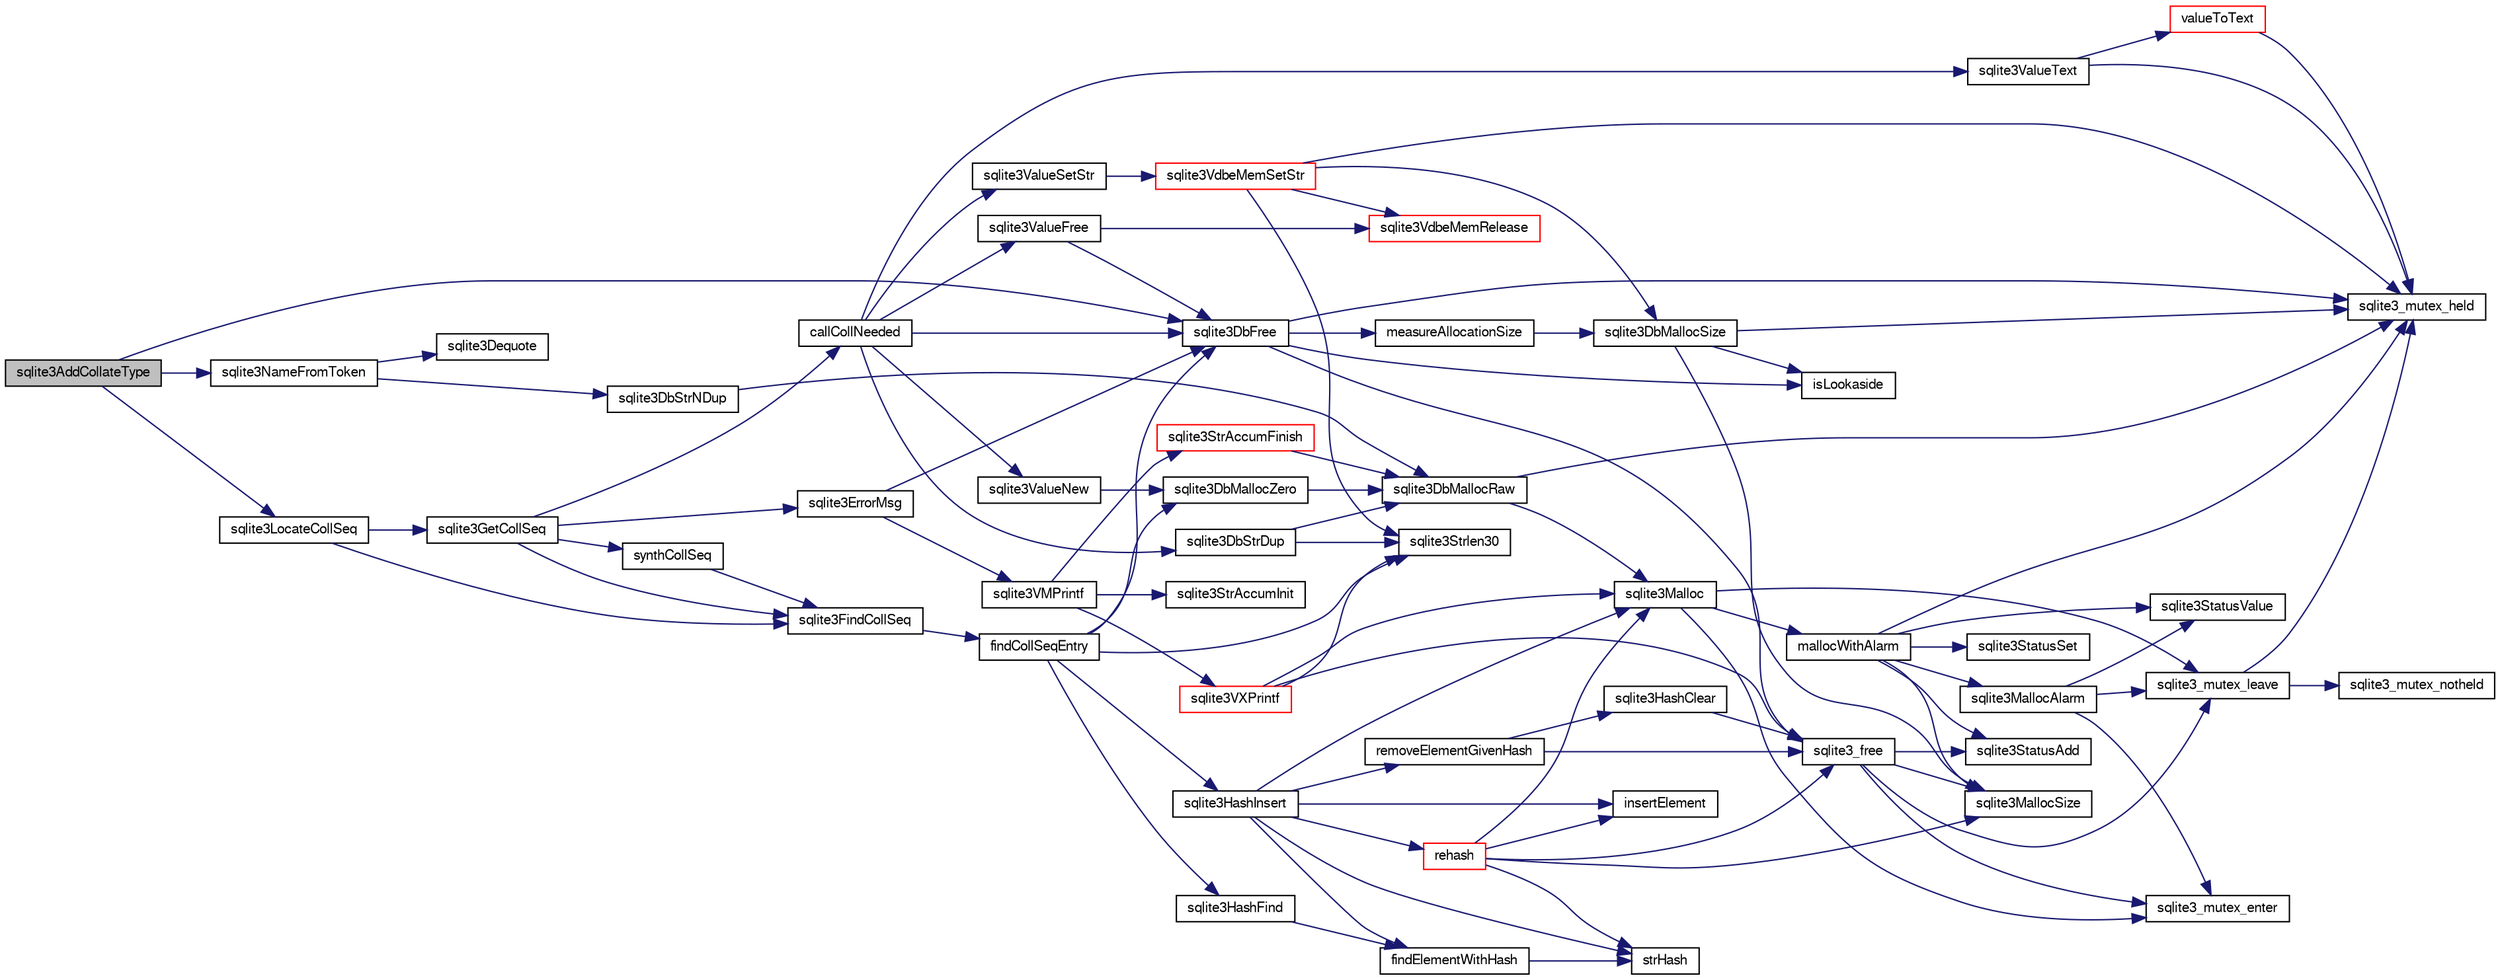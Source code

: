 digraph "sqlite3AddCollateType"
{
  edge [fontname="FreeSans",fontsize="10",labelfontname="FreeSans",labelfontsize="10"];
  node [fontname="FreeSans",fontsize="10",shape=record];
  rankdir="LR";
  Node408027 [label="sqlite3AddCollateType",height=0.2,width=0.4,color="black", fillcolor="grey75", style="filled", fontcolor="black"];
  Node408027 -> Node408028 [color="midnightblue",fontsize="10",style="solid",fontname="FreeSans"];
  Node408028 [label="sqlite3NameFromToken",height=0.2,width=0.4,color="black", fillcolor="white", style="filled",URL="$sqlite3_8c.html#a6ba4248ee912d7f5a7a898c5ae46e808"];
  Node408028 -> Node408029 [color="midnightblue",fontsize="10",style="solid",fontname="FreeSans"];
  Node408029 [label="sqlite3DbStrNDup",height=0.2,width=0.4,color="black", fillcolor="white", style="filled",URL="$sqlite3_8c.html#a48e8c757f70cba60fe83ce00ad8de713"];
  Node408029 -> Node408030 [color="midnightblue",fontsize="10",style="solid",fontname="FreeSans"];
  Node408030 [label="sqlite3DbMallocRaw",height=0.2,width=0.4,color="black", fillcolor="white", style="filled",URL="$sqlite3_8c.html#abbe8be0cf7175e11ddc3e2218fad924e"];
  Node408030 -> Node408031 [color="midnightblue",fontsize="10",style="solid",fontname="FreeSans"];
  Node408031 [label="sqlite3_mutex_held",height=0.2,width=0.4,color="black", fillcolor="white", style="filled",URL="$sqlite3_8c.html#acf77da68932b6bc163c5e68547ecc3e7"];
  Node408030 -> Node408032 [color="midnightblue",fontsize="10",style="solid",fontname="FreeSans"];
  Node408032 [label="sqlite3Malloc",height=0.2,width=0.4,color="black", fillcolor="white", style="filled",URL="$sqlite3_8c.html#a361a2eaa846b1885f123abe46f5d8b2b"];
  Node408032 -> Node408033 [color="midnightblue",fontsize="10",style="solid",fontname="FreeSans"];
  Node408033 [label="sqlite3_mutex_enter",height=0.2,width=0.4,color="black", fillcolor="white", style="filled",URL="$sqlite3_8c.html#a1c12cde690bd89f104de5cbad12a6bf5"];
  Node408032 -> Node408034 [color="midnightblue",fontsize="10",style="solid",fontname="FreeSans"];
  Node408034 [label="mallocWithAlarm",height=0.2,width=0.4,color="black", fillcolor="white", style="filled",URL="$sqlite3_8c.html#ab070d5cf8e48ec8a6a43cf025d48598b"];
  Node408034 -> Node408031 [color="midnightblue",fontsize="10",style="solid",fontname="FreeSans"];
  Node408034 -> Node408035 [color="midnightblue",fontsize="10",style="solid",fontname="FreeSans"];
  Node408035 [label="sqlite3StatusSet",height=0.2,width=0.4,color="black", fillcolor="white", style="filled",URL="$sqlite3_8c.html#afec7586c01fcb5ea17dc9d7725a589d9"];
  Node408034 -> Node408036 [color="midnightblue",fontsize="10",style="solid",fontname="FreeSans"];
  Node408036 [label="sqlite3StatusValue",height=0.2,width=0.4,color="black", fillcolor="white", style="filled",URL="$sqlite3_8c.html#a30b8ac296c6e200c1fa57708d52c6ef6"];
  Node408034 -> Node408037 [color="midnightblue",fontsize="10",style="solid",fontname="FreeSans"];
  Node408037 [label="sqlite3MallocAlarm",height=0.2,width=0.4,color="black", fillcolor="white", style="filled",URL="$sqlite3_8c.html#ada66988e8471d1198f3219c062377508"];
  Node408037 -> Node408036 [color="midnightblue",fontsize="10",style="solid",fontname="FreeSans"];
  Node408037 -> Node408038 [color="midnightblue",fontsize="10",style="solid",fontname="FreeSans"];
  Node408038 [label="sqlite3_mutex_leave",height=0.2,width=0.4,color="black", fillcolor="white", style="filled",URL="$sqlite3_8c.html#a5838d235601dbd3c1fa993555c6bcc93"];
  Node408038 -> Node408031 [color="midnightblue",fontsize="10",style="solid",fontname="FreeSans"];
  Node408038 -> Node408039 [color="midnightblue",fontsize="10",style="solid",fontname="FreeSans"];
  Node408039 [label="sqlite3_mutex_notheld",height=0.2,width=0.4,color="black", fillcolor="white", style="filled",URL="$sqlite3_8c.html#a83967c837c1c000d3b5adcfaa688f5dc"];
  Node408037 -> Node408033 [color="midnightblue",fontsize="10",style="solid",fontname="FreeSans"];
  Node408034 -> Node408040 [color="midnightblue",fontsize="10",style="solid",fontname="FreeSans"];
  Node408040 [label="sqlite3MallocSize",height=0.2,width=0.4,color="black", fillcolor="white", style="filled",URL="$sqlite3_8c.html#acf5d2a5f35270bafb050bd2def576955"];
  Node408034 -> Node408041 [color="midnightblue",fontsize="10",style="solid",fontname="FreeSans"];
  Node408041 [label="sqlite3StatusAdd",height=0.2,width=0.4,color="black", fillcolor="white", style="filled",URL="$sqlite3_8c.html#afa029f93586aeab4cc85360905dae9cd"];
  Node408032 -> Node408038 [color="midnightblue",fontsize="10",style="solid",fontname="FreeSans"];
  Node408028 -> Node408042 [color="midnightblue",fontsize="10",style="solid",fontname="FreeSans"];
  Node408042 [label="sqlite3Dequote",height=0.2,width=0.4,color="black", fillcolor="white", style="filled",URL="$sqlite3_8c.html#a7b0ccb71d60de662cbb09755454dee5d"];
  Node408027 -> Node408043 [color="midnightblue",fontsize="10",style="solid",fontname="FreeSans"];
  Node408043 [label="sqlite3LocateCollSeq",height=0.2,width=0.4,color="black", fillcolor="white", style="filled",URL="$sqlite3_8c.html#a7dda1703fcf97a8e9a556697976c90af"];
  Node408043 -> Node408044 [color="midnightblue",fontsize="10",style="solid",fontname="FreeSans"];
  Node408044 [label="sqlite3FindCollSeq",height=0.2,width=0.4,color="black", fillcolor="white", style="filled",URL="$sqlite3_8c.html#ac4f91d39f24a6435de12698fdb16bc14"];
  Node408044 -> Node408045 [color="midnightblue",fontsize="10",style="solid",fontname="FreeSans"];
  Node408045 [label="findCollSeqEntry",height=0.2,width=0.4,color="black", fillcolor="white", style="filled",URL="$sqlite3_8c.html#aaf9ae07c81dca508e137b5880e94aa98"];
  Node408045 -> Node408046 [color="midnightblue",fontsize="10",style="solid",fontname="FreeSans"];
  Node408046 [label="sqlite3HashFind",height=0.2,width=0.4,color="black", fillcolor="white", style="filled",URL="$sqlite3_8c.html#a8ca124229470a66b4c9c141ded48e2aa"];
  Node408046 -> Node408047 [color="midnightblue",fontsize="10",style="solid",fontname="FreeSans"];
  Node408047 [label="findElementWithHash",height=0.2,width=0.4,color="black", fillcolor="white", style="filled",URL="$sqlite3_8c.html#a75c0f574fa5d51702434c6e980d57d7f"];
  Node408047 -> Node408048 [color="midnightblue",fontsize="10",style="solid",fontname="FreeSans"];
  Node408048 [label="strHash",height=0.2,width=0.4,color="black", fillcolor="white", style="filled",URL="$sqlite3_8c.html#ad7193605dadc27cf291d54e15bdd011d"];
  Node408045 -> Node408049 [color="midnightblue",fontsize="10",style="solid",fontname="FreeSans"];
  Node408049 [label="sqlite3Strlen30",height=0.2,width=0.4,color="black", fillcolor="white", style="filled",URL="$sqlite3_8c.html#a3dcd80ba41f1a308193dee74857b62a7"];
  Node408045 -> Node408050 [color="midnightblue",fontsize="10",style="solid",fontname="FreeSans"];
  Node408050 [label="sqlite3DbMallocZero",height=0.2,width=0.4,color="black", fillcolor="white", style="filled",URL="$sqlite3_8c.html#a49cfebac9d6067a03442c92af73f33e4"];
  Node408050 -> Node408030 [color="midnightblue",fontsize="10",style="solid",fontname="FreeSans"];
  Node408045 -> Node408051 [color="midnightblue",fontsize="10",style="solid",fontname="FreeSans"];
  Node408051 [label="sqlite3HashInsert",height=0.2,width=0.4,color="black", fillcolor="white", style="filled",URL="$sqlite3_8c.html#aebbc6c13b3c139d5f3463938f441da3d"];
  Node408051 -> Node408047 [color="midnightblue",fontsize="10",style="solid",fontname="FreeSans"];
  Node408051 -> Node408052 [color="midnightblue",fontsize="10",style="solid",fontname="FreeSans"];
  Node408052 [label="removeElementGivenHash",height=0.2,width=0.4,color="black", fillcolor="white", style="filled",URL="$sqlite3_8c.html#a97ff4ac3846af0f8caf5426adfa2808a"];
  Node408052 -> Node408053 [color="midnightblue",fontsize="10",style="solid",fontname="FreeSans"];
  Node408053 [label="sqlite3_free",height=0.2,width=0.4,color="black", fillcolor="white", style="filled",URL="$sqlite3_8c.html#a6552349e36a8a691af5487999ab09519"];
  Node408053 -> Node408033 [color="midnightblue",fontsize="10",style="solid",fontname="FreeSans"];
  Node408053 -> Node408041 [color="midnightblue",fontsize="10",style="solid",fontname="FreeSans"];
  Node408053 -> Node408040 [color="midnightblue",fontsize="10",style="solid",fontname="FreeSans"];
  Node408053 -> Node408038 [color="midnightblue",fontsize="10",style="solid",fontname="FreeSans"];
  Node408052 -> Node408054 [color="midnightblue",fontsize="10",style="solid",fontname="FreeSans"];
  Node408054 [label="sqlite3HashClear",height=0.2,width=0.4,color="black", fillcolor="white", style="filled",URL="$sqlite3_8c.html#acc7a2dfa6603c59af14b3792fe463c73"];
  Node408054 -> Node408053 [color="midnightblue",fontsize="10",style="solid",fontname="FreeSans"];
  Node408051 -> Node408032 [color="midnightblue",fontsize="10",style="solid",fontname="FreeSans"];
  Node408051 -> Node408055 [color="midnightblue",fontsize="10",style="solid",fontname="FreeSans"];
  Node408055 [label="rehash",height=0.2,width=0.4,color="red", fillcolor="white", style="filled",URL="$sqlite3_8c.html#a4851529638f6c7af16239ee6e2dcc628"];
  Node408055 -> Node408032 [color="midnightblue",fontsize="10",style="solid",fontname="FreeSans"];
  Node408055 -> Node408053 [color="midnightblue",fontsize="10",style="solid",fontname="FreeSans"];
  Node408055 -> Node408040 [color="midnightblue",fontsize="10",style="solid",fontname="FreeSans"];
  Node408055 -> Node408048 [color="midnightblue",fontsize="10",style="solid",fontname="FreeSans"];
  Node408055 -> Node408321 [color="midnightblue",fontsize="10",style="solid",fontname="FreeSans"];
  Node408321 [label="insertElement",height=0.2,width=0.4,color="black", fillcolor="white", style="filled",URL="$sqlite3_8c.html#a011f717fc5c46f03d78bf81b6714e0ee"];
  Node408051 -> Node408048 [color="midnightblue",fontsize="10",style="solid",fontname="FreeSans"];
  Node408051 -> Node408321 [color="midnightblue",fontsize="10",style="solid",fontname="FreeSans"];
  Node408045 -> Node408068 [color="midnightblue",fontsize="10",style="solid",fontname="FreeSans"];
  Node408068 [label="sqlite3DbFree",height=0.2,width=0.4,color="black", fillcolor="white", style="filled",URL="$sqlite3_8c.html#ac70ab821a6607b4a1b909582dc37a069"];
  Node408068 -> Node408031 [color="midnightblue",fontsize="10",style="solid",fontname="FreeSans"];
  Node408068 -> Node408069 [color="midnightblue",fontsize="10",style="solid",fontname="FreeSans"];
  Node408069 [label="measureAllocationSize",height=0.2,width=0.4,color="black", fillcolor="white", style="filled",URL="$sqlite3_8c.html#a45731e644a22fdb756e2b6337224217a"];
  Node408069 -> Node408070 [color="midnightblue",fontsize="10",style="solid",fontname="FreeSans"];
  Node408070 [label="sqlite3DbMallocSize",height=0.2,width=0.4,color="black", fillcolor="white", style="filled",URL="$sqlite3_8c.html#aa397e5a8a03495203a0767abf0a71f86"];
  Node408070 -> Node408040 [color="midnightblue",fontsize="10",style="solid",fontname="FreeSans"];
  Node408070 -> Node408031 [color="midnightblue",fontsize="10",style="solid",fontname="FreeSans"];
  Node408070 -> Node408071 [color="midnightblue",fontsize="10",style="solid",fontname="FreeSans"];
  Node408071 [label="isLookaside",height=0.2,width=0.4,color="black", fillcolor="white", style="filled",URL="$sqlite3_8c.html#a770fa05ff9717b75e16f4d968a77b897"];
  Node408068 -> Node408071 [color="midnightblue",fontsize="10",style="solid",fontname="FreeSans"];
  Node408068 -> Node408053 [color="midnightblue",fontsize="10",style="solid",fontname="FreeSans"];
  Node408043 -> Node408322 [color="midnightblue",fontsize="10",style="solid",fontname="FreeSans"];
  Node408322 [label="sqlite3GetCollSeq",height=0.2,width=0.4,color="black", fillcolor="white", style="filled",URL="$sqlite3_8c.html#a4ed2e10e20f9616894d068c6c73c3134"];
  Node408322 -> Node408044 [color="midnightblue",fontsize="10",style="solid",fontname="FreeSans"];
  Node408322 -> Node408323 [color="midnightblue",fontsize="10",style="solid",fontname="FreeSans"];
  Node408323 [label="callCollNeeded",height=0.2,width=0.4,color="black", fillcolor="white", style="filled",URL="$sqlite3_8c.html#a4b69d70c8956d161ab4ec05d87ae1054"];
  Node408323 -> Node408324 [color="midnightblue",fontsize="10",style="solid",fontname="FreeSans"];
  Node408324 [label="sqlite3DbStrDup",height=0.2,width=0.4,color="black", fillcolor="white", style="filled",URL="$sqlite3_8c.html#a0ec4772ee6de7316ecd1e6cabb1beeef"];
  Node408324 -> Node408049 [color="midnightblue",fontsize="10",style="solid",fontname="FreeSans"];
  Node408324 -> Node408030 [color="midnightblue",fontsize="10",style="solid",fontname="FreeSans"];
  Node408323 -> Node408068 [color="midnightblue",fontsize="10",style="solid",fontname="FreeSans"];
  Node408323 -> Node408325 [color="midnightblue",fontsize="10",style="solid",fontname="FreeSans"];
  Node408325 [label="sqlite3ValueNew",height=0.2,width=0.4,color="black", fillcolor="white", style="filled",URL="$sqlite3_8c.html#ad40a378778daff2d574bec905e35828b"];
  Node408325 -> Node408050 [color="midnightblue",fontsize="10",style="solid",fontname="FreeSans"];
  Node408323 -> Node408326 [color="midnightblue",fontsize="10",style="solid",fontname="FreeSans"];
  Node408326 [label="sqlite3ValueSetStr",height=0.2,width=0.4,color="black", fillcolor="white", style="filled",URL="$sqlite3_8c.html#a1fd40749f47941ee97ff6d798e2bc67e"];
  Node408326 -> Node408160 [color="midnightblue",fontsize="10",style="solid",fontname="FreeSans"];
  Node408160 [label="sqlite3VdbeMemSetStr",height=0.2,width=0.4,color="red", fillcolor="white", style="filled",URL="$sqlite3_8c.html#a9697bec7c3b512483638ea3646191d7d"];
  Node408160 -> Node408031 [color="midnightblue",fontsize="10",style="solid",fontname="FreeSans"];
  Node408160 -> Node408049 [color="midnightblue",fontsize="10",style="solid",fontname="FreeSans"];
  Node408160 -> Node408146 [color="midnightblue",fontsize="10",style="solid",fontname="FreeSans"];
  Node408146 [label="sqlite3VdbeMemRelease",height=0.2,width=0.4,color="red", fillcolor="white", style="filled",URL="$sqlite3_8c.html#a90606361dbeba88159fd6ff03fcc10cc"];
  Node408160 -> Node408070 [color="midnightblue",fontsize="10",style="solid",fontname="FreeSans"];
  Node408323 -> Node408134 [color="midnightblue",fontsize="10",style="solid",fontname="FreeSans"];
  Node408134 [label="sqlite3ValueText",height=0.2,width=0.4,color="black", fillcolor="white", style="filled",URL="$sqlite3_8c.html#ad567a94e52d1adf81f4857fdba00a59b"];
  Node408134 -> Node408031 [color="midnightblue",fontsize="10",style="solid",fontname="FreeSans"];
  Node408134 -> Node408135 [color="midnightblue",fontsize="10",style="solid",fontname="FreeSans"];
  Node408135 [label="valueToText",height=0.2,width=0.4,color="red", fillcolor="white", style="filled",URL="$sqlite3_8c.html#abded1c4848e5c5901949c02af499044c"];
  Node408135 -> Node408031 [color="midnightblue",fontsize="10",style="solid",fontname="FreeSans"];
  Node408323 -> Node408327 [color="midnightblue",fontsize="10",style="solid",fontname="FreeSans"];
  Node408327 [label="sqlite3ValueFree",height=0.2,width=0.4,color="black", fillcolor="white", style="filled",URL="$sqlite3_8c.html#afeed84c3f344a833d15c7209265dc520"];
  Node408327 -> Node408146 [color="midnightblue",fontsize="10",style="solid",fontname="FreeSans"];
  Node408327 -> Node408068 [color="midnightblue",fontsize="10",style="solid",fontname="FreeSans"];
  Node408322 -> Node408328 [color="midnightblue",fontsize="10",style="solid",fontname="FreeSans"];
  Node408328 [label="synthCollSeq",height=0.2,width=0.4,color="black", fillcolor="white", style="filled",URL="$sqlite3_8c.html#ac89143f2b98a9efb9f18bb326e271063"];
  Node408328 -> Node408044 [color="midnightblue",fontsize="10",style="solid",fontname="FreeSans"];
  Node408322 -> Node408329 [color="midnightblue",fontsize="10",style="solid",fontname="FreeSans"];
  Node408329 [label="sqlite3ErrorMsg",height=0.2,width=0.4,color="black", fillcolor="white", style="filled",URL="$sqlite3_8c.html#aee2798e173651adae0f9c85469f3457d"];
  Node408329 -> Node408305 [color="midnightblue",fontsize="10",style="solid",fontname="FreeSans"];
  Node408305 [label="sqlite3VMPrintf",height=0.2,width=0.4,color="black", fillcolor="white", style="filled",URL="$sqlite3_8c.html#a05535d0982ef06fbc2ee8195ebbae689"];
  Node408305 -> Node408061 [color="midnightblue",fontsize="10",style="solid",fontname="FreeSans"];
  Node408061 [label="sqlite3StrAccumInit",height=0.2,width=0.4,color="black", fillcolor="white", style="filled",URL="$sqlite3_8c.html#aabf95e113b9d54d519cd15a56215f560"];
  Node408305 -> Node408062 [color="midnightblue",fontsize="10",style="solid",fontname="FreeSans"];
  Node408062 [label="sqlite3VXPrintf",height=0.2,width=0.4,color="red", fillcolor="white", style="filled",URL="$sqlite3_8c.html#a63c25806c9bd4a2b76f9a0eb232c6bde"];
  Node408062 -> Node408032 [color="midnightblue",fontsize="10",style="solid",fontname="FreeSans"];
  Node408062 -> Node408049 [color="midnightblue",fontsize="10",style="solid",fontname="FreeSans"];
  Node408062 -> Node408053 [color="midnightblue",fontsize="10",style="solid",fontname="FreeSans"];
  Node408305 -> Node408154 [color="midnightblue",fontsize="10",style="solid",fontname="FreeSans"];
  Node408154 [label="sqlite3StrAccumFinish",height=0.2,width=0.4,color="red", fillcolor="white", style="filled",URL="$sqlite3_8c.html#adb7f26b10ac1b847db6f000ef4c2e2ba"];
  Node408154 -> Node408030 [color="midnightblue",fontsize="10",style="solid",fontname="FreeSans"];
  Node408329 -> Node408068 [color="midnightblue",fontsize="10",style="solid",fontname="FreeSans"];
  Node408027 -> Node408068 [color="midnightblue",fontsize="10",style="solid",fontname="FreeSans"];
}
